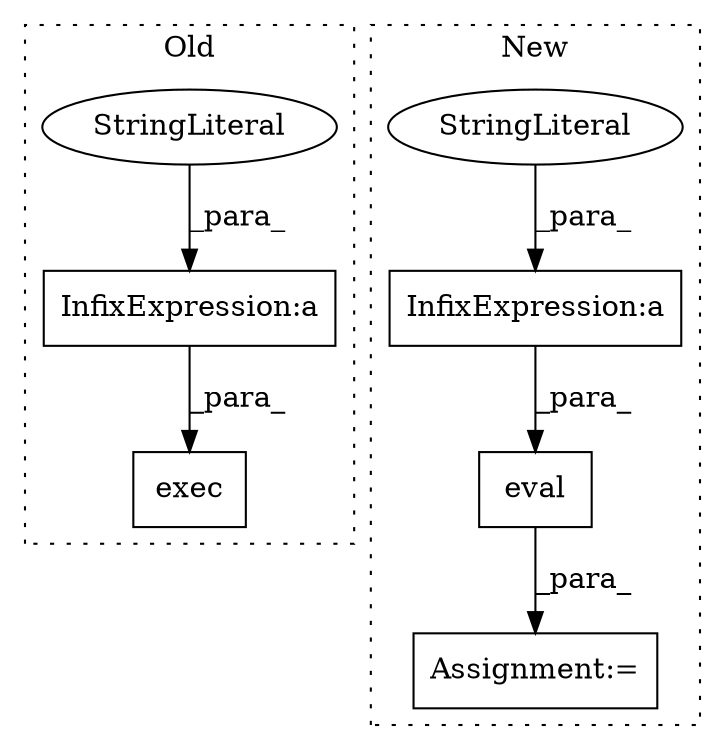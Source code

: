 digraph G {
subgraph cluster0 {
1 [label="exec" a="32" s="18996,19009" l="5,1" shape="box"];
4 [label="InfixExpression:a" a="27" s="18774" l="3" shape="box"];
6 [label="StringLiteral" a="45" s="18777" l="24" shape="ellipse"];
label = "Old";
style="dotted";
}
subgraph cluster1 {
2 [label="eval" a="32" s="19103,19116" l="5,1" shape="box"];
3 [label="Assignment:=" a="7" s="19102" l="1" shape="box"];
5 [label="InfixExpression:a" a="27" s="18879" l="3" shape="box"];
7 [label="StringLiteral" a="45" s="18856" l="23" shape="ellipse"];
label = "New";
style="dotted";
}
2 -> 3 [label="_para_"];
4 -> 1 [label="_para_"];
5 -> 2 [label="_para_"];
6 -> 4 [label="_para_"];
7 -> 5 [label="_para_"];
}
